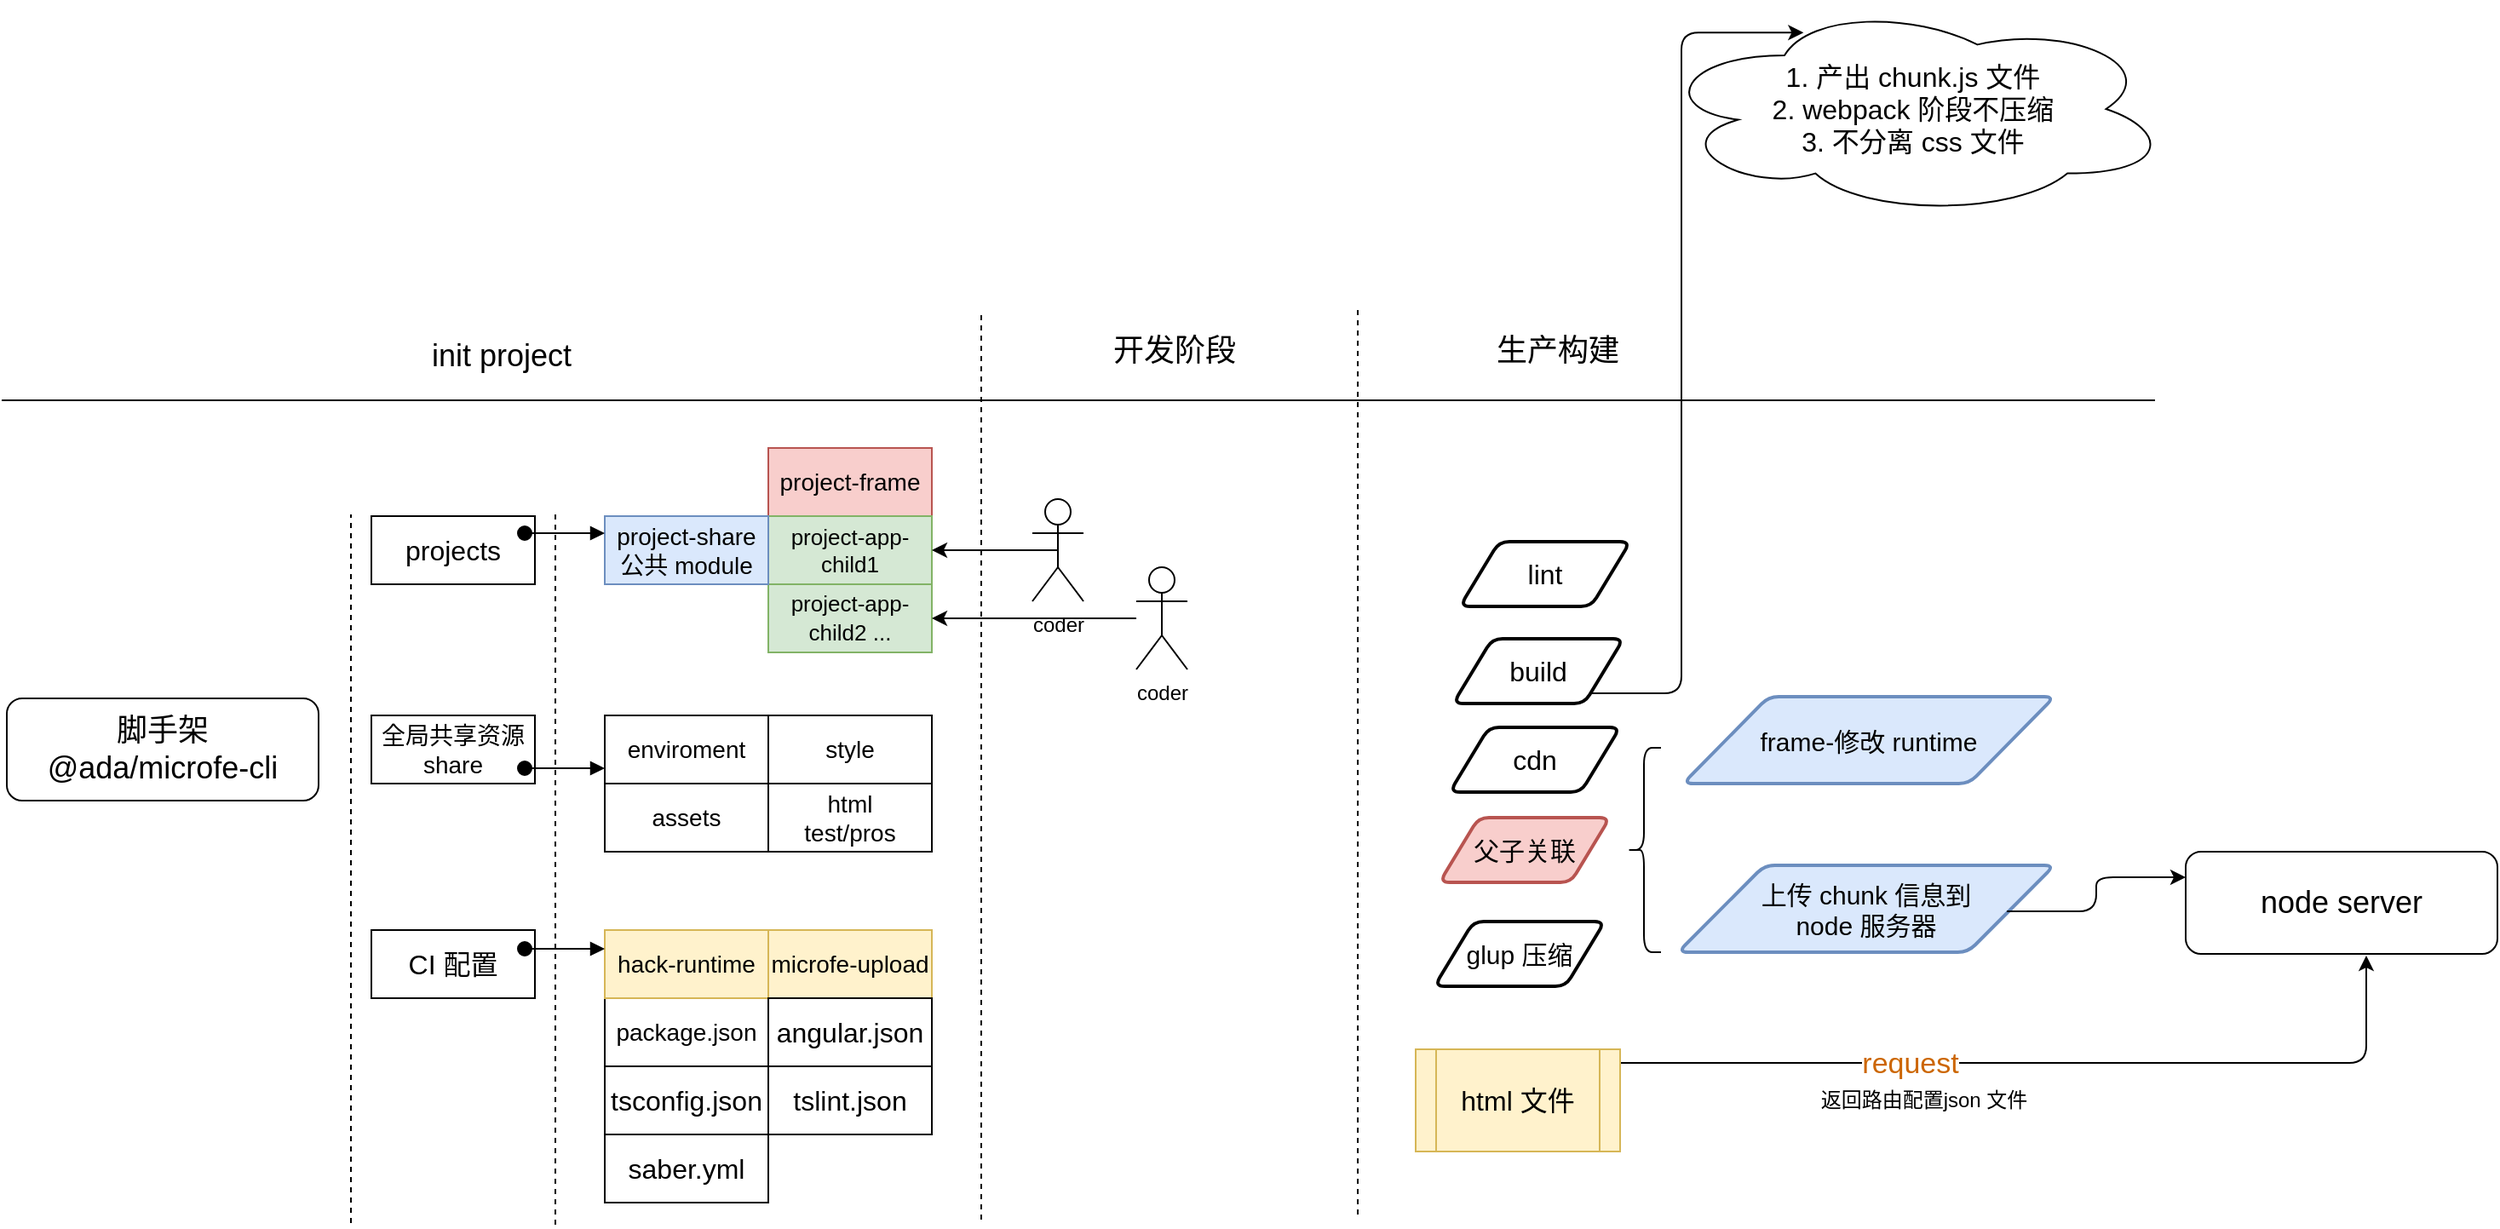 <mxfile version="13.10.0" type="github">
  <diagram id="kgpKYQtTHZ0yAKxKKP6v" name="Page-1">
    <mxGraphModel dx="1380" dy="934" grid="0" gridSize="10" guides="1" tooltips="1" connect="1" arrows="1" fold="1" page="1" pageScale="1" pageWidth="1654" pageHeight="2336" background="#ffffff" math="0" shadow="0">
      <root>
        <mxCell id="0" />
        <mxCell id="1" parent="0" />
        <mxCell id="BLUn2VgbFZo_RPLo1cwa-1" value="&lt;font style=&quot;font-size: 18px&quot;&gt;脚手架&lt;br&gt;@ada/microfe-cli&lt;br&gt;&lt;/font&gt;" style="rounded=1;whiteSpace=wrap;html=1;" vertex="1" parent="1">
          <mxGeometry x="153" y="727" width="183" height="60" as="geometry" />
        </mxCell>
        <mxCell id="BLUn2VgbFZo_RPLo1cwa-2" value="" style="endArrow=none;dashed=1;html=1;" edge="1" parent="1">
          <mxGeometry width="50" height="50" relative="1" as="geometry">
            <mxPoint x="475" y="1036" as="sourcePoint" />
            <mxPoint x="475" y="618" as="targetPoint" />
          </mxGeometry>
        </mxCell>
        <mxCell id="BLUn2VgbFZo_RPLo1cwa-5" value="&lt;font style=&quot;font-size: 16px&quot;&gt;projects&lt;/font&gt;" style="rounded=0;whiteSpace=wrap;html=1;" vertex="1" parent="1">
          <mxGeometry x="367" y="620" width="96" height="40" as="geometry" />
        </mxCell>
        <mxCell id="BLUn2VgbFZo_RPLo1cwa-6" value="&lt;font style=&quot;font-size: 14px&quot;&gt;package.json&lt;/font&gt;" style="rounded=0;whiteSpace=wrap;html=1;" vertex="1" parent="1">
          <mxGeometry x="504" y="903" width="96" height="40" as="geometry" />
        </mxCell>
        <mxCell id="BLUn2VgbFZo_RPLo1cwa-7" value="&lt;span style=&quot;font-size: 16px&quot;&gt;saber.yml&lt;/span&gt;" style="rounded=0;whiteSpace=wrap;html=1;" vertex="1" parent="1">
          <mxGeometry x="504" y="983" width="96" height="40" as="geometry" />
        </mxCell>
        <mxCell id="BLUn2VgbFZo_RPLo1cwa-8" value="&lt;span style=&quot;font-size: 16px&quot;&gt;CI 配置&lt;/span&gt;" style="rounded=0;whiteSpace=wrap;html=1;" vertex="1" parent="1">
          <mxGeometry x="367" y="863" width="96" height="40" as="geometry" />
        </mxCell>
        <mxCell id="BLUn2VgbFZo_RPLo1cwa-9" value="&lt;span style=&quot;font-size: 16px&quot;&gt;tsconfig.json&lt;/span&gt;" style="rounded=0;whiteSpace=wrap;html=1;" vertex="1" parent="1">
          <mxGeometry x="504" y="943" width="96" height="40" as="geometry" />
        </mxCell>
        <mxCell id="BLUn2VgbFZo_RPLo1cwa-10" value="&lt;font style=&quot;font-size: 14px&quot;&gt;microfe-upload&lt;/font&gt;" style="rounded=0;whiteSpace=wrap;html=1;fillColor=#fff2cc;strokeColor=#d6b656;" vertex="1" parent="1">
          <mxGeometry x="600" y="863" width="96" height="40" as="geometry" />
        </mxCell>
        <mxCell id="BLUn2VgbFZo_RPLo1cwa-11" value="&lt;span style=&quot;font-size: 14px&quot;&gt;hack-runtime&lt;/span&gt;" style="rounded=0;whiteSpace=wrap;html=1;fillColor=#fff2cc;strokeColor=#d6b656;" vertex="1" parent="1">
          <mxGeometry x="504" y="863" width="96" height="40" as="geometry" />
        </mxCell>
        <mxCell id="BLUn2VgbFZo_RPLo1cwa-12" value="&lt;span style=&quot;font-size: 16px&quot;&gt;tslint.json&lt;/span&gt;" style="rounded=0;whiteSpace=wrap;html=1;" vertex="1" parent="1">
          <mxGeometry x="600" y="943" width="96" height="40" as="geometry" />
        </mxCell>
        <mxCell id="BLUn2VgbFZo_RPLo1cwa-13" value="&lt;font style=&quot;font-size: 16px&quot;&gt;angular.json&lt;/font&gt;" style="rounded=0;whiteSpace=wrap;html=1;" vertex="1" parent="1">
          <mxGeometry x="600" y="903" width="96" height="40" as="geometry" />
        </mxCell>
        <mxCell id="BLUn2VgbFZo_RPLo1cwa-14" value="&lt;font style=&quot;font-size: 14px&quot;&gt;全局共享资源&lt;br&gt;share&lt;br&gt;&lt;/font&gt;" style="rounded=0;whiteSpace=wrap;html=1;" vertex="1" parent="1">
          <mxGeometry x="367" y="737" width="96" height="40" as="geometry" />
        </mxCell>
        <mxCell id="BLUn2VgbFZo_RPLo1cwa-15" value="&lt;span style=&quot;font-size: 14px&quot;&gt;enviroment&lt;/span&gt;" style="rounded=0;whiteSpace=wrap;html=1;" vertex="1" parent="1">
          <mxGeometry x="504" y="737" width="96" height="40" as="geometry" />
        </mxCell>
        <mxCell id="BLUn2VgbFZo_RPLo1cwa-16" value="&lt;span style=&quot;font-size: 14px&quot;&gt;html&lt;br&gt;test/pros&lt;br&gt;&lt;/span&gt;" style="rounded=0;whiteSpace=wrap;html=1;" vertex="1" parent="1">
          <mxGeometry x="600" y="777" width="96" height="40" as="geometry" />
        </mxCell>
        <mxCell id="BLUn2VgbFZo_RPLo1cwa-18" value="&lt;span style=&quot;font-size: 14px&quot;&gt;style&lt;br&gt;&lt;/span&gt;" style="rounded=0;whiteSpace=wrap;html=1;" vertex="1" parent="1">
          <mxGeometry x="600" y="737" width="96" height="40" as="geometry" />
        </mxCell>
        <mxCell id="BLUn2VgbFZo_RPLo1cwa-19" value="&lt;span style=&quot;font-size: 14px&quot;&gt;assets&lt;br&gt;&lt;/span&gt;" style="rounded=0;whiteSpace=wrap;html=1;" vertex="1" parent="1">
          <mxGeometry x="504" y="777" width="96" height="40" as="geometry" />
        </mxCell>
        <mxCell id="BLUn2VgbFZo_RPLo1cwa-20" value="&lt;span style=&quot;font-size: 14px&quot;&gt;project-frame&lt;/span&gt;" style="rounded=0;whiteSpace=wrap;html=1;fillColor=#f8cecc;strokeColor=#b85450;" vertex="1" parent="1">
          <mxGeometry x="600" y="580" width="96" height="40" as="geometry" />
        </mxCell>
        <mxCell id="BLUn2VgbFZo_RPLo1cwa-21" value="&lt;font style=&quot;font-size: 13px&quot;&gt;project-app-child1&lt;/font&gt;" style="rounded=0;whiteSpace=wrap;html=1;fillColor=#d5e8d4;strokeColor=#82b366;" vertex="1" parent="1">
          <mxGeometry x="600" y="620" width="96" height="40" as="geometry" />
        </mxCell>
        <mxCell id="BLUn2VgbFZo_RPLo1cwa-22" value="&lt;span style=&quot;font-size: 13px&quot;&gt;project-app-child2 ...&lt;/span&gt;&lt;span style=&quot;font-size: 14px&quot;&gt;&lt;br&gt;&lt;/span&gt;" style="rounded=0;whiteSpace=wrap;html=1;fillColor=#d5e8d4;strokeColor=#82b366;" vertex="1" parent="1">
          <mxGeometry x="600" y="660" width="96" height="40" as="geometry" />
        </mxCell>
        <mxCell id="BLUn2VgbFZo_RPLo1cwa-23" value="&lt;span style=&quot;font-size: 14px&quot;&gt;project-share&lt;br&gt;公共 module&lt;br&gt;&lt;/span&gt;" style="rounded=0;whiteSpace=wrap;html=1;fillColor=#dae8fc;strokeColor=#6c8ebf;" vertex="1" parent="1">
          <mxGeometry x="504" y="620" width="96" height="40" as="geometry" />
        </mxCell>
        <mxCell id="BLUn2VgbFZo_RPLo1cwa-24" value="" style="endArrow=none;dashed=1;html=1;" edge="1" parent="1">
          <mxGeometry width="50" height="50" relative="1" as="geometry">
            <mxPoint x="355" y="1035" as="sourcePoint" />
            <mxPoint x="355" y="619" as="targetPoint" />
          </mxGeometry>
        </mxCell>
        <mxCell id="BLUn2VgbFZo_RPLo1cwa-26" value="" style="verticalAlign=bottom;startArrow=oval;endArrow=block;startSize=8;shadow=0;strokeWidth=1;" edge="1" parent="1">
          <mxGeometry relative="1" as="geometry">
            <mxPoint x="457" y="630" as="sourcePoint" />
            <mxPoint x="504" y="630" as="targetPoint" />
          </mxGeometry>
        </mxCell>
        <mxCell id="BLUn2VgbFZo_RPLo1cwa-27" value="" style="verticalAlign=bottom;startArrow=oval;endArrow=block;startSize=8;shadow=0;strokeWidth=1;" edge="1" parent="1">
          <mxGeometry relative="1" as="geometry">
            <mxPoint x="457" y="768" as="sourcePoint" />
            <mxPoint x="504" y="768" as="targetPoint" />
          </mxGeometry>
        </mxCell>
        <mxCell id="BLUn2VgbFZo_RPLo1cwa-28" value="" style="verticalAlign=bottom;startArrow=oval;endArrow=block;startSize=8;shadow=0;strokeWidth=1;" edge="1" parent="1">
          <mxGeometry relative="1" as="geometry">
            <mxPoint x="457" y="874" as="sourcePoint" />
            <mxPoint x="504" y="874" as="targetPoint" />
          </mxGeometry>
        </mxCell>
        <mxCell id="BLUn2VgbFZo_RPLo1cwa-30" style="edgeStyle=orthogonalEdgeStyle;rounded=0;orthogonalLoop=1;jettySize=auto;html=1;exitX=0.5;exitY=0.5;exitDx=0;exitDy=0;exitPerimeter=0;entryX=1;entryY=0.5;entryDx=0;entryDy=0;" edge="1" parent="1" source="BLUn2VgbFZo_RPLo1cwa-29" target="BLUn2VgbFZo_RPLo1cwa-21">
          <mxGeometry relative="1" as="geometry" />
        </mxCell>
        <mxCell id="BLUn2VgbFZo_RPLo1cwa-29" value="coder" style="shape=umlActor;verticalLabelPosition=bottom;verticalAlign=top;html=1;outlineConnect=0;" vertex="1" parent="1">
          <mxGeometry x="755" y="610" width="30" height="60" as="geometry" />
        </mxCell>
        <mxCell id="BLUn2VgbFZo_RPLo1cwa-34" style="edgeStyle=orthogonalEdgeStyle;rounded=0;orthogonalLoop=1;jettySize=auto;html=1;entryX=1;entryY=0.5;entryDx=0;entryDy=0;" edge="1" parent="1" source="BLUn2VgbFZo_RPLo1cwa-32" target="BLUn2VgbFZo_RPLo1cwa-22">
          <mxGeometry relative="1" as="geometry" />
        </mxCell>
        <mxCell id="BLUn2VgbFZo_RPLo1cwa-32" value="coder" style="shape=umlActor;verticalLabelPosition=bottom;verticalAlign=top;html=1;outlineConnect=0;" vertex="1" parent="1">
          <mxGeometry x="816" y="650" width="30" height="60" as="geometry" />
        </mxCell>
        <mxCell id="BLUn2VgbFZo_RPLo1cwa-46" value="" style="endArrow=none;dashed=1;html=1;" edge="1" parent="1">
          <mxGeometry width="50" height="50" relative="1" as="geometry">
            <mxPoint x="725" y="1033" as="sourcePoint" />
            <mxPoint x="725" y="501" as="targetPoint" />
          </mxGeometry>
        </mxCell>
        <mxCell id="BLUn2VgbFZo_RPLo1cwa-48" value="" style="endArrow=none;html=1;" edge="1" parent="1">
          <mxGeometry width="50" height="50" relative="1" as="geometry">
            <mxPoint x="150" y="552" as="sourcePoint" />
            <mxPoint x="1414" y="552" as="targetPoint" />
          </mxGeometry>
        </mxCell>
        <mxCell id="BLUn2VgbFZo_RPLo1cwa-49" value="" style="endArrow=none;dashed=1;html=1;" edge="1" parent="1">
          <mxGeometry width="50" height="50" relative="1" as="geometry">
            <mxPoint x="946" y="1030" as="sourcePoint" />
            <mxPoint x="946" y="498" as="targetPoint" />
          </mxGeometry>
        </mxCell>
        <mxCell id="BLUn2VgbFZo_RPLo1cwa-50" value="&lt;font style=&quot;font-size: 18px&quot;&gt;init project&lt;/font&gt;" style="text;html=1;align=center;verticalAlign=middle;resizable=0;points=[];autosize=1;" vertex="1" parent="1">
          <mxGeometry x="397" y="516" width="92" height="20" as="geometry" />
        </mxCell>
        <mxCell id="BLUn2VgbFZo_RPLo1cwa-51" value="&lt;font style=&quot;font-size: 18px&quot;&gt;开发阶段&lt;/font&gt;" style="text;html=1;align=center;verticalAlign=middle;resizable=0;points=[];autosize=1;" vertex="1" parent="1">
          <mxGeometry x="797" y="513" width="82" height="20" as="geometry" />
        </mxCell>
        <mxCell id="BLUn2VgbFZo_RPLo1cwa-52" value="&lt;span style=&quot;font-size: 18px&quot;&gt;生产构建&lt;/span&gt;" style="text;html=1;align=center;verticalAlign=middle;resizable=0;points=[];autosize=1;" vertex="1" parent="1">
          <mxGeometry x="1022" y="513" width="82" height="20" as="geometry" />
        </mxCell>
        <mxCell id="BLUn2VgbFZo_RPLo1cwa-61" value="&lt;font style=&quot;font-size: 16px&quot;&gt;build&lt;/font&gt;" style="shape=parallelogram;html=1;strokeWidth=2;perimeter=parallelogramPerimeter;whiteSpace=wrap;rounded=1;arcSize=12;size=0.23;" vertex="1" parent="1">
          <mxGeometry x="1002" y="692" width="100" height="38" as="geometry" />
        </mxCell>
        <mxCell id="BLUn2VgbFZo_RPLo1cwa-62" value="&lt;font style=&quot;font-size: 16px&quot;&gt;cdn&lt;/font&gt;" style="shape=parallelogram;html=1;strokeWidth=2;perimeter=parallelogramPerimeter;whiteSpace=wrap;rounded=1;arcSize=12;size=0.23;" vertex="1" parent="1">
          <mxGeometry x="1000" y="744" width="100" height="38" as="geometry" />
        </mxCell>
        <mxCell id="BLUn2VgbFZo_RPLo1cwa-63" value="&lt;font style=&quot;font-size: 16px&quot;&gt;lint&lt;/font&gt;" style="shape=parallelogram;html=1;strokeWidth=2;perimeter=parallelogramPerimeter;whiteSpace=wrap;rounded=1;arcSize=12;size=0.23;" vertex="1" parent="1">
          <mxGeometry x="1006" y="635" width="100" height="38" as="geometry" />
        </mxCell>
        <mxCell id="BLUn2VgbFZo_RPLo1cwa-64" value="&lt;font style=&quot;font-size: 15px&quot;&gt;glup 压缩&lt;/font&gt;" style="shape=parallelogram;html=1;strokeWidth=2;perimeter=parallelogramPerimeter;whiteSpace=wrap;rounded=1;arcSize=12;size=0.23;" vertex="1" parent="1">
          <mxGeometry x="991" y="858" width="100" height="38" as="geometry" />
        </mxCell>
        <mxCell id="BLUn2VgbFZo_RPLo1cwa-65" value="&lt;div&gt;&lt;span style=&quot;font-size: 16px&quot;&gt;1. 产出 chunk.js 文件&lt;/span&gt;&lt;/div&gt;&lt;font style=&quot;font-size: 16px&quot;&gt;&lt;div&gt;&lt;span&gt;2. webpack 阶段不压缩&lt;/span&gt;&lt;/div&gt;&lt;div&gt;&lt;span&gt;3. 不分离 css 文件&lt;/span&gt;&lt;/div&gt;&lt;/font&gt;" style="ellipse;shape=cloud;whiteSpace=wrap;html=1;align=center;" vertex="1" parent="1">
          <mxGeometry x="1121" y="318" width="302" height="126" as="geometry" />
        </mxCell>
        <mxCell id="BLUn2VgbFZo_RPLo1cwa-66" value="" style="edgeStyle=elbowEdgeStyle;elbow=horizontal;endArrow=classic;html=1;entryX=0.287;entryY=0.144;entryDx=0;entryDy=0;entryPerimeter=0;" edge="1" parent="1" source="BLUn2VgbFZo_RPLo1cwa-61" target="BLUn2VgbFZo_RPLo1cwa-65">
          <mxGeometry width="50" height="50" relative="1" as="geometry">
            <mxPoint x="1058" y="799" as="sourcePoint" />
            <mxPoint x="1108" y="749" as="targetPoint" />
            <Array as="points">
              <mxPoint x="1136" y="724" />
            </Array>
          </mxGeometry>
        </mxCell>
        <mxCell id="BLUn2VgbFZo_RPLo1cwa-68" value="&lt;span style=&quot;font-size: 15px&quot;&gt;frame-修改 runtime&lt;/span&gt;" style="shape=parallelogram;html=1;strokeWidth=2;perimeter=parallelogramPerimeter;whiteSpace=wrap;rounded=1;arcSize=12;size=0.23;fillColor=#dae8fc;strokeColor=#6c8ebf;" vertex="1" parent="1">
          <mxGeometry x="1137" y="726" width="218" height="51" as="geometry" />
        </mxCell>
        <mxCell id="BLUn2VgbFZo_RPLo1cwa-69" value="&lt;span style=&quot;font-size: 15px&quot;&gt;上传 chunk 信息到 &lt;br&gt;node 服务器&lt;/span&gt;" style="shape=parallelogram;html=1;strokeWidth=2;perimeter=parallelogramPerimeter;whiteSpace=wrap;rounded=1;arcSize=12;size=0.23;fillColor=#dae8fc;strokeColor=#6c8ebf;" vertex="1" parent="1">
          <mxGeometry x="1134" y="825" width="221" height="51" as="geometry" />
        </mxCell>
        <mxCell id="BLUn2VgbFZo_RPLo1cwa-70" value="&lt;span style=&quot;font-size: 15px&quot;&gt;父子关联&lt;/span&gt;" style="shape=parallelogram;html=1;strokeWidth=2;perimeter=parallelogramPerimeter;whiteSpace=wrap;rounded=1;arcSize=12;size=0.23;fillColor=#f8cecc;strokeColor=#b85450;" vertex="1" parent="1">
          <mxGeometry x="994" y="797" width="100" height="38" as="geometry" />
        </mxCell>
        <mxCell id="BLUn2VgbFZo_RPLo1cwa-71" value="" style="shape=curlyBracket;whiteSpace=wrap;html=1;rounded=1;size=0.5;" vertex="1" parent="1">
          <mxGeometry x="1104" y="756" width="20" height="120" as="geometry" />
        </mxCell>
        <mxCell id="BLUn2VgbFZo_RPLo1cwa-72" value="&lt;font style=&quot;font-size: 18px&quot;&gt;node server&lt;br&gt;&lt;/font&gt;" style="rounded=1;whiteSpace=wrap;html=1;" vertex="1" parent="1">
          <mxGeometry x="1432" y="817" width="183" height="60" as="geometry" />
        </mxCell>
        <mxCell id="BLUn2VgbFZo_RPLo1cwa-73" value="" style="edgeStyle=elbowEdgeStyle;elbow=horizontal;endArrow=classic;html=1;entryX=0;entryY=0.25;entryDx=0;entryDy=0;" edge="1" parent="1" target="BLUn2VgbFZo_RPLo1cwa-72">
          <mxGeometry width="50" height="50" relative="1" as="geometry">
            <mxPoint x="1327" y="852" as="sourcePoint" />
            <mxPoint x="1377" y="802" as="targetPoint" />
          </mxGeometry>
        </mxCell>
        <mxCell id="BLUn2VgbFZo_RPLo1cwa-74" value="" style="edgeStyle=elbowEdgeStyle;elbow=horizontal;endArrow=classic;html=1;" edge="1" parent="1">
          <mxGeometry width="50" height="50" relative="1" as="geometry">
            <mxPoint x="1098" y="941" as="sourcePoint" />
            <mxPoint x="1538" y="878" as="targetPoint" />
            <Array as="points">
              <mxPoint x="1538" y="924" />
            </Array>
          </mxGeometry>
        </mxCell>
        <mxCell id="BLUn2VgbFZo_RPLo1cwa-76" value="&lt;font style=&quot;font-size: 17px&quot; color=&quot;#cc6600&quot;&gt;request&lt;/font&gt;" style="edgeLabel;html=1;align=center;verticalAlign=middle;resizable=0;points=[];" vertex="1" connectable="0" parent="BLUn2VgbFZo_RPLo1cwa-74">
          <mxGeometry x="-0.318" y="-1" relative="1" as="geometry">
            <mxPoint as="offset" />
          </mxGeometry>
        </mxCell>
        <mxCell id="BLUn2VgbFZo_RPLo1cwa-75" value="&lt;font style=&quot;font-size: 16px&quot;&gt;html 文件&lt;/font&gt;" style="shape=process;whiteSpace=wrap;html=1;backgroundOutline=1;fillColor=#fff2cc;strokeColor=#d6b656;" vertex="1" parent="1">
          <mxGeometry x="980" y="933" width="120" height="60" as="geometry" />
        </mxCell>
        <mxCell id="BLUn2VgbFZo_RPLo1cwa-77" value="返回路由配置json 文件" style="text;html=1;align=center;verticalAlign=middle;resizable=0;points=[];autosize=1;" vertex="1" parent="1">
          <mxGeometry x="1212" y="954" width="131" height="18" as="geometry" />
        </mxCell>
      </root>
    </mxGraphModel>
  </diagram>
</mxfile>
